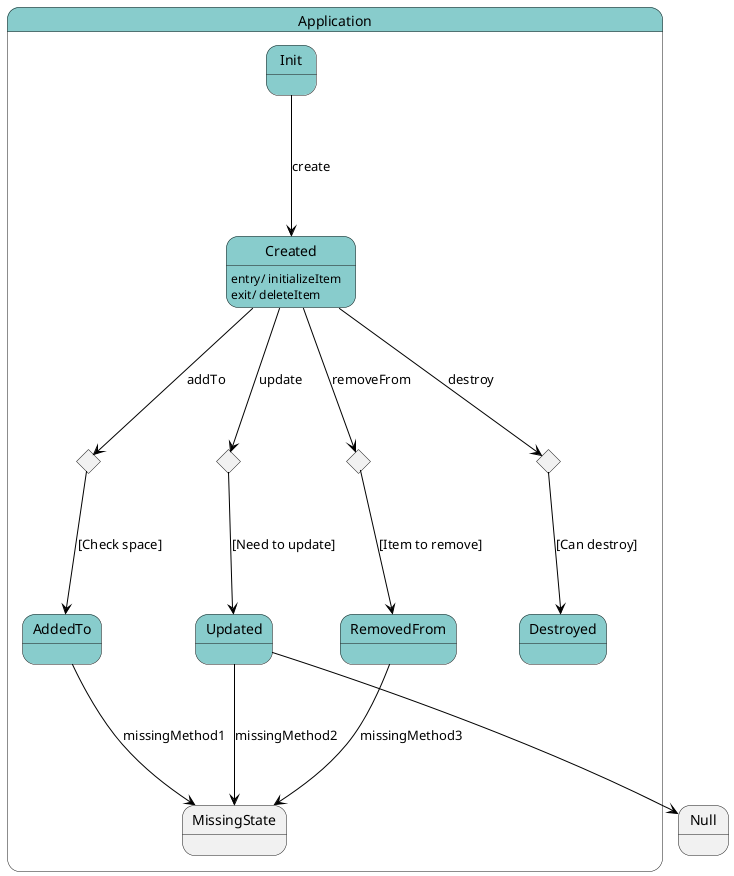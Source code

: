 @startuml



state Application #88cccc {

    state Init #88cccc {
    }

    state Created #88cccc {
    }

    state AddedTo #88cccc {
    }

    state Updated #88cccc {
    }

    state RemovedFrom #88cccc {
    }

    state Destroyed #88cccc {
    }




Init -[#black]--> Created : create

Created: entry/ initializeItem

Created: exit/ deleteItem

state addToCondition <<choice>>
Created -[#black]--> addToCondition : addTo

addToCondition -[#black]--> AddedTo: [Check space]

state updateCondition <<choice>>
Created -[#black]--> updateCondition : update

updateCondition -[#black]--> Updated: [Need to update]

state removeFromCondition <<choice>>
Created -[#black]--> removeFromCondition : removeFrom

removeFromCondition -[#black]--> RemovedFrom: [Item to remove]

state destroyCondition <<choice>>
Created -[#black]--> destroyCondition : destroy

destroyCondition -[#black]--> Destroyed: [Can destroy]

AddedTo -[#black]--> MissingState : missingMethod1

Updated -[#black]--> MissingState : missingMethod2

RemovedFrom -[#black]--> MissingState : missingMethod3

}

 
 Updated -[#black]--> Null
 

@enduml
